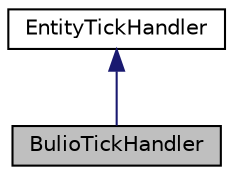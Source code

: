 digraph "BulioTickHandler"
{
 // LATEX_PDF_SIZE
  edge [fontname="Helvetica",fontsize="10",labelfontname="Helvetica",labelfontsize="10"];
  node [fontname="Helvetica",fontsize="10",shape=record];
  Node1 [label="BulioTickHandler",height=0.2,width=0.4,color="black", fillcolor="grey75", style="filled", fontcolor="black",tooltip="Cette classe est permet de crée un ennemie se déplaçant de droite à gauche."];
  Node2 -> Node1 [dir="back",color="midnightblue",fontsize="10",style="solid"];
  Node2 [label="EntityTickHandler",height=0.2,width=0.4,color="black", fillcolor="white", style="filled",URL="$class_entity_tick_handler.html",tooltip="Classe abstraite qui représente un gestionnaire de tick pour une entité."];
}
